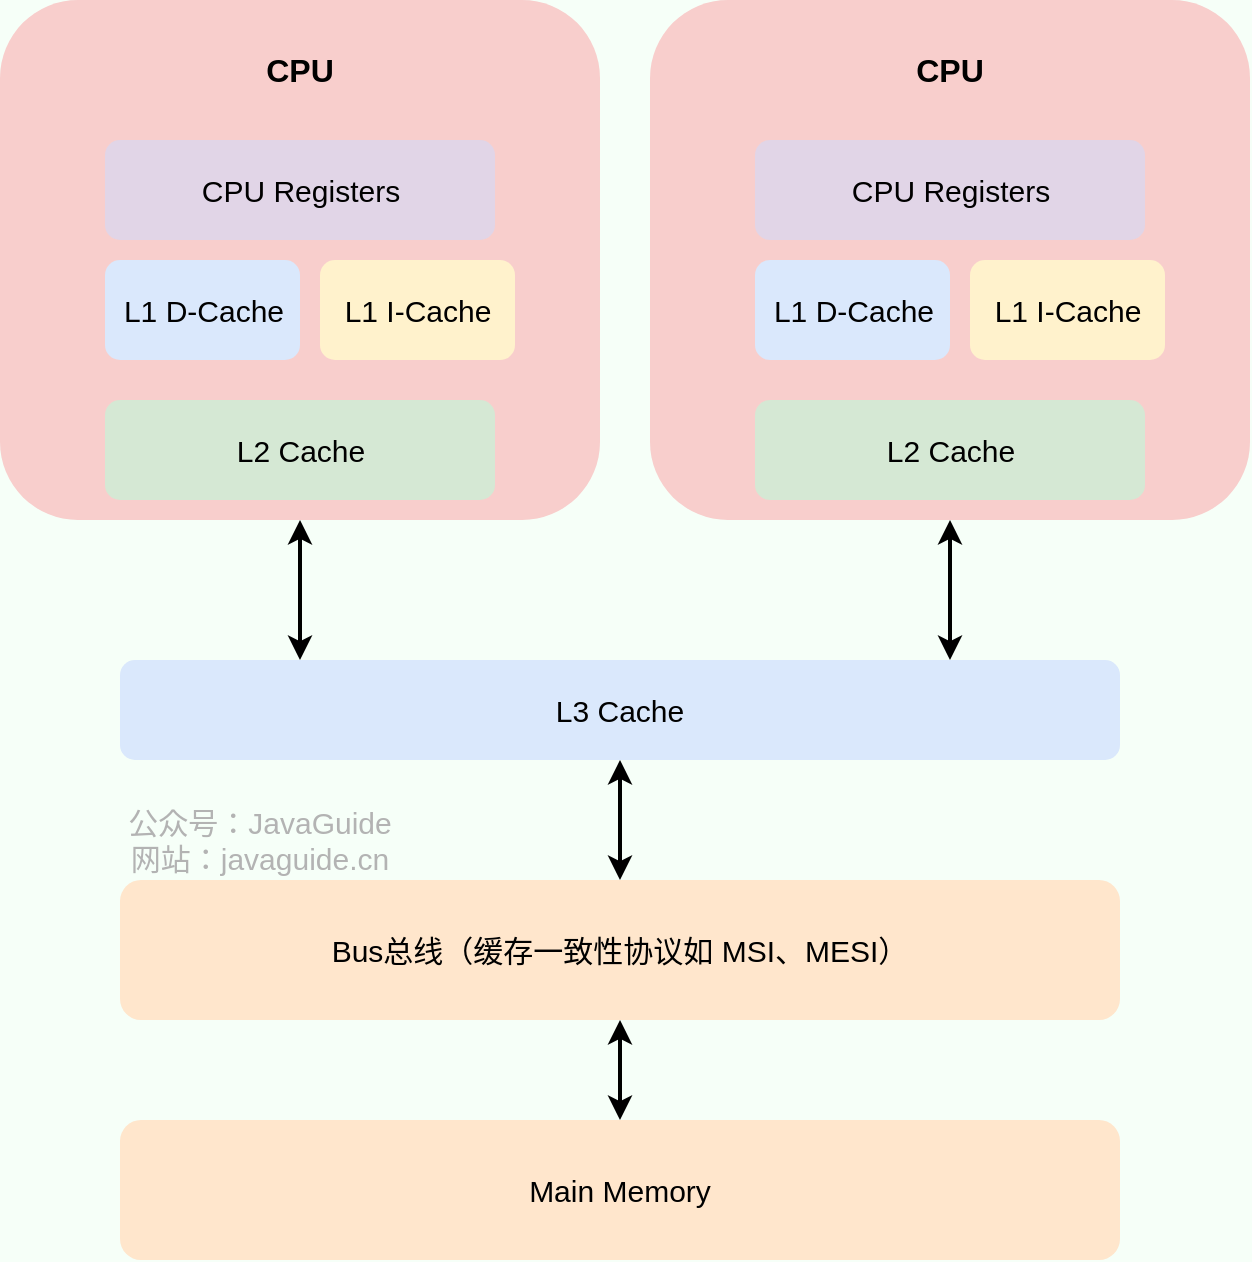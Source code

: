 <mxfile version="20.3.0" type="device"><diagram id="O1q-3gN19tnn94MyZq-a" name="Page-1"><mxGraphModel dx="1029" dy="903" grid="1" gridSize="10" guides="1" tooltips="1" connect="1" arrows="1" fold="1" page="1" pageScale="1" pageWidth="827" pageHeight="1169" background="#F6FFF8" math="0" shadow="0"><root><mxCell id="0"/><mxCell id="1" parent="0"/><mxCell id="qJeoY0gd1eMiKYENC7j6-1" style="edgeStyle=orthogonalEdgeStyle;curved=1;rounded=0;orthogonalLoop=1;jettySize=auto;html=1;strokeWidth=2;fontSize=16;startArrow=classic;startFill=1;entryX=0.18;entryY=0;entryDx=0;entryDy=0;entryPerimeter=0;" parent="1" source="qJeoY0gd1eMiKYENC7j6-2" target="qJeoY0gd1eMiKYENC7j6-6" edge="1"><mxGeometry relative="1" as="geometry"><mxPoint x="230" y="480" as="targetPoint"/></mxGeometry></mxCell><mxCell id="qJeoY0gd1eMiKYENC7j6-2" value="" style="rounded=1;whiteSpace=wrap;html=1;fontSize=15;fillColor=#f8cecc;strokeColor=none;sketch=0;shadow=0;" parent="1" vertex="1"><mxGeometry x="80" y="160" width="300" height="260" as="geometry"/></mxCell><mxCell id="qJeoY0gd1eMiKYENC7j6-3" value="CPU Registers" style="rounded=1;whiteSpace=wrap;html=1;fillColor=#e1d5e7;strokeColor=none;sketch=0;fontSize=15;shadow=0;" parent="1" vertex="1"><mxGeometry x="132.5" y="230" width="195" height="50" as="geometry"/></mxCell><mxCell id="qJeoY0gd1eMiKYENC7j6-4" value="CPU" style="text;html=1;strokeColor=none;fillColor=none;align=center;verticalAlign=middle;whiteSpace=wrap;rounded=0;fontSize=16;sketch=0;shadow=0;fontStyle=1" parent="1" vertex="1"><mxGeometry x="180" y="180" width="100" height="30" as="geometry"/></mxCell><mxCell id="qJeoY0gd1eMiKYENC7j6-5" style="edgeStyle=orthogonalEdgeStyle;curved=1;rounded=0;orthogonalLoop=1;jettySize=auto;html=1;entryX=0.5;entryY=0;entryDx=0;entryDy=0;strokeWidth=2;fontSize=16;startArrow=classic;startFill=1;" parent="1" source="qJeoY0gd1eMiKYENC7j6-6" target="qJeoY0gd1eMiKYENC7j6-8" edge="1"><mxGeometry relative="1" as="geometry"><Array as="points"><mxPoint x="390" y="570"/><mxPoint x="390" y="570"/></Array></mxGeometry></mxCell><mxCell id="qJeoY0gd1eMiKYENC7j6-6" value="L3 Cache" style="rounded=1;whiteSpace=wrap;html=1;fillColor=#dae8fc;sketch=0;fontSize=15;shadow=0;strokeColor=none;" parent="1" vertex="1"><mxGeometry x="140" y="490" width="500" height="50" as="geometry"/></mxCell><mxCell id="qJeoY0gd1eMiKYENC7j6-7" style="edgeStyle=orthogonalEdgeStyle;curved=1;rounded=0;orthogonalLoop=1;jettySize=auto;html=1;entryX=0.5;entryY=0;entryDx=0;entryDy=0;strokeWidth=2;fontSize=16;startArrow=classic;startFill=1;" parent="1" source="qJeoY0gd1eMiKYENC7j6-8" target="qJeoY0gd1eMiKYENC7j6-10" edge="1"><mxGeometry relative="1" as="geometry"/></mxCell><mxCell id="qJeoY0gd1eMiKYENC7j6-8" value="Bus总线（缓存一致性协议如 MSI、MESI）" style="rounded=1;whiteSpace=wrap;html=1;sketch=0;fontSize=15;shadow=0;fillColor=#ffe6cc;strokeColor=none;" parent="1" vertex="1"><mxGeometry x="140" y="600" width="500" height="70" as="geometry"/></mxCell><mxCell id="qJeoY0gd1eMiKYENC7j6-9" value="公众号：JavaGuide&lt;br style=&quot;font-size: 15px;&quot;&gt;网站：javaguide.cn" style="text;html=1;strokeColor=none;fillColor=none;align=center;verticalAlign=middle;whiteSpace=wrap;rounded=0;labelBackgroundColor=none;fontSize=15;fontColor=#B3B3B3;rotation=0;sketch=0;shadow=0;" parent="1" vertex="1"><mxGeometry x="120" y="575" width="180" height="10" as="geometry"/></mxCell><mxCell id="qJeoY0gd1eMiKYENC7j6-10" value="Main Memory" style="rounded=1;whiteSpace=wrap;html=1;sketch=0;fontSize=15;shadow=0;fillColor=#ffe6cc;strokeColor=none;" parent="1" vertex="1"><mxGeometry x="140" y="720" width="500" height="70" as="geometry"/></mxCell><mxCell id="qJeoY0gd1eMiKYENC7j6-11" value="L1 D-Cache" style="rounded=1;whiteSpace=wrap;html=1;fillColor=#dae8fc;strokeColor=none;sketch=0;fontSize=15;shadow=0;" parent="1" vertex="1"><mxGeometry x="132.5" y="290" width="97.5" height="50" as="geometry"/></mxCell><mxCell id="qJeoY0gd1eMiKYENC7j6-12" value="L1 I-Cache" style="rounded=1;whiteSpace=wrap;html=1;fillColor=#fff2cc;strokeColor=none;sketch=0;fontSize=15;shadow=0;" parent="1" vertex="1"><mxGeometry x="240" y="290" width="97.5" height="50" as="geometry"/></mxCell><mxCell id="qJeoY0gd1eMiKYENC7j6-13" value="L2 Cache" style="rounded=1;whiteSpace=wrap;html=1;fillColor=#d5e8d4;strokeColor=none;sketch=0;fontSize=15;shadow=0;" parent="1" vertex="1"><mxGeometry x="132.5" y="360" width="195" height="50" as="geometry"/></mxCell><mxCell id="qJeoY0gd1eMiKYENC7j6-14" style="edgeStyle=orthogonalEdgeStyle;curved=1;rounded=0;orthogonalLoop=1;jettySize=auto;html=1;strokeWidth=2;fontSize=16;startArrow=classic;startFill=1;entryX=0.83;entryY=0;entryDx=0;entryDy=0;entryPerimeter=0;" parent="1" source="qJeoY0gd1eMiKYENC7j6-15" target="qJeoY0gd1eMiKYENC7j6-6" edge="1"><mxGeometry relative="1" as="geometry"/></mxCell><mxCell id="qJeoY0gd1eMiKYENC7j6-15" value="" style="rounded=1;whiteSpace=wrap;html=1;fontSize=15;fillColor=#f8cecc;strokeColor=none;sketch=0;shadow=0;" parent="1" vertex="1"><mxGeometry x="405" y="160" width="300" height="260" as="geometry"/></mxCell><mxCell id="qJeoY0gd1eMiKYENC7j6-16" value="CPU Registers" style="rounded=1;whiteSpace=wrap;html=1;fillColor=#e1d5e7;strokeColor=none;sketch=0;fontSize=15;shadow=0;" parent="1" vertex="1"><mxGeometry x="457.5" y="230" width="195" height="50" as="geometry"/></mxCell><mxCell id="qJeoY0gd1eMiKYENC7j6-17" value="CPU" style="text;html=1;strokeColor=none;fillColor=none;align=center;verticalAlign=middle;whiteSpace=wrap;rounded=0;fontSize=16;sketch=0;shadow=0;fontStyle=1" parent="1" vertex="1"><mxGeometry x="505" y="180" width="100" height="30" as="geometry"/></mxCell><mxCell id="qJeoY0gd1eMiKYENC7j6-19" value="L1 D-Cache" style="rounded=1;whiteSpace=wrap;html=1;fillColor=#dae8fc;strokeColor=none;sketch=0;fontSize=15;shadow=0;" parent="1" vertex="1"><mxGeometry x="457.5" y="290" width="97.5" height="50" as="geometry"/></mxCell><mxCell id="qJeoY0gd1eMiKYENC7j6-20" value="L1 I-Cache" style="rounded=1;whiteSpace=wrap;html=1;fillColor=#fff2cc;strokeColor=none;sketch=0;fontSize=15;shadow=0;" parent="1" vertex="1"><mxGeometry x="565" y="290" width="97.5" height="50" as="geometry"/></mxCell><mxCell id="qJeoY0gd1eMiKYENC7j6-21" value="L2 Cache" style="rounded=1;whiteSpace=wrap;html=1;fillColor=#d5e8d4;strokeColor=none;sketch=0;fontSize=15;shadow=0;" parent="1" vertex="1"><mxGeometry x="457.5" y="360" width="195" height="50" as="geometry"/></mxCell></root></mxGraphModel></diagram></mxfile>